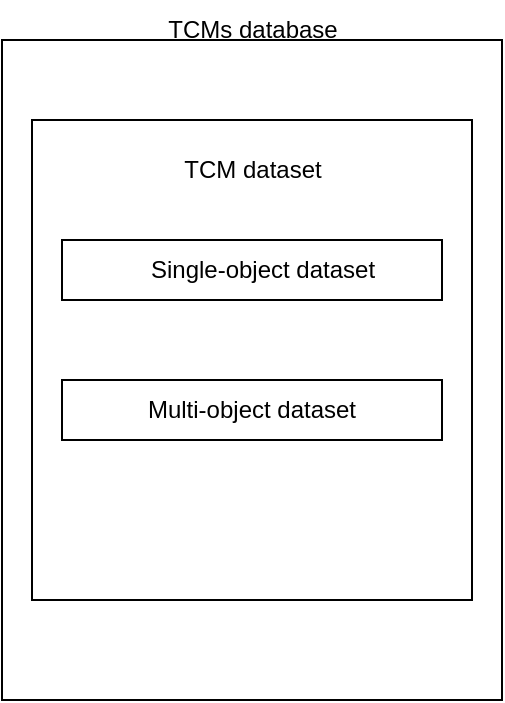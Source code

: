 <mxfile version="21.3.7" type="github">
  <diagram name="第 1 页" id="ysFKY6A8lfonN8vlUyxI">
    <mxGraphModel dx="794" dy="470" grid="1" gridSize="10" guides="1" tooltips="1" connect="1" arrows="1" fold="1" page="1" pageScale="1" pageWidth="827" pageHeight="1169" math="0" shadow="0">
      <root>
        <mxCell id="0" />
        <mxCell id="1" parent="0" />
        <mxCell id="SNz0SdHo7FogPlAg8ahP-1" value="" style="rounded=0;whiteSpace=wrap;html=1;" vertex="1" parent="1">
          <mxGeometry x="65" y="90" width="250" height="330" as="geometry" />
        </mxCell>
        <mxCell id="SNz0SdHo7FogPlAg8ahP-4" value="TCMs database" style="text;html=1;align=center;verticalAlign=middle;resizable=0;points=[];autosize=1;strokeColor=none;fillColor=none;" vertex="1" parent="1">
          <mxGeometry x="135" y="70" width="110" height="30" as="geometry" />
        </mxCell>
        <mxCell id="SNz0SdHo7FogPlAg8ahP-8" value="" style="rounded=0;whiteSpace=wrap;html=1;" vertex="1" parent="1">
          <mxGeometry x="80" y="130" width="220" height="240" as="geometry" />
        </mxCell>
        <mxCell id="SNz0SdHo7FogPlAg8ahP-5" value="" style="rounded=0;whiteSpace=wrap;html=1;align=center;" vertex="1" parent="1">
          <mxGeometry x="95" y="190" width="190" height="30" as="geometry" />
        </mxCell>
        <mxCell id="SNz0SdHo7FogPlAg8ahP-6" value="Single-object dataset" style="text;html=1;align=center;verticalAlign=middle;resizable=0;points=[];autosize=1;strokeColor=none;fillColor=none;" vertex="1" parent="1">
          <mxGeometry x="125" y="190" width="140" height="30" as="geometry" />
        </mxCell>
        <mxCell id="SNz0SdHo7FogPlAg8ahP-7" value="Multi-object dataset" style="rounded=0;whiteSpace=wrap;html=1;align=center;" vertex="1" parent="1">
          <mxGeometry x="95" y="260" width="190" height="30" as="geometry" />
        </mxCell>
        <mxCell id="SNz0SdHo7FogPlAg8ahP-9" value="TCM dataset" style="text;html=1;align=center;verticalAlign=middle;resizable=0;points=[];autosize=1;strokeColor=none;fillColor=none;" vertex="1" parent="1">
          <mxGeometry x="145" y="140" width="90" height="30" as="geometry" />
        </mxCell>
      </root>
    </mxGraphModel>
  </diagram>
</mxfile>
